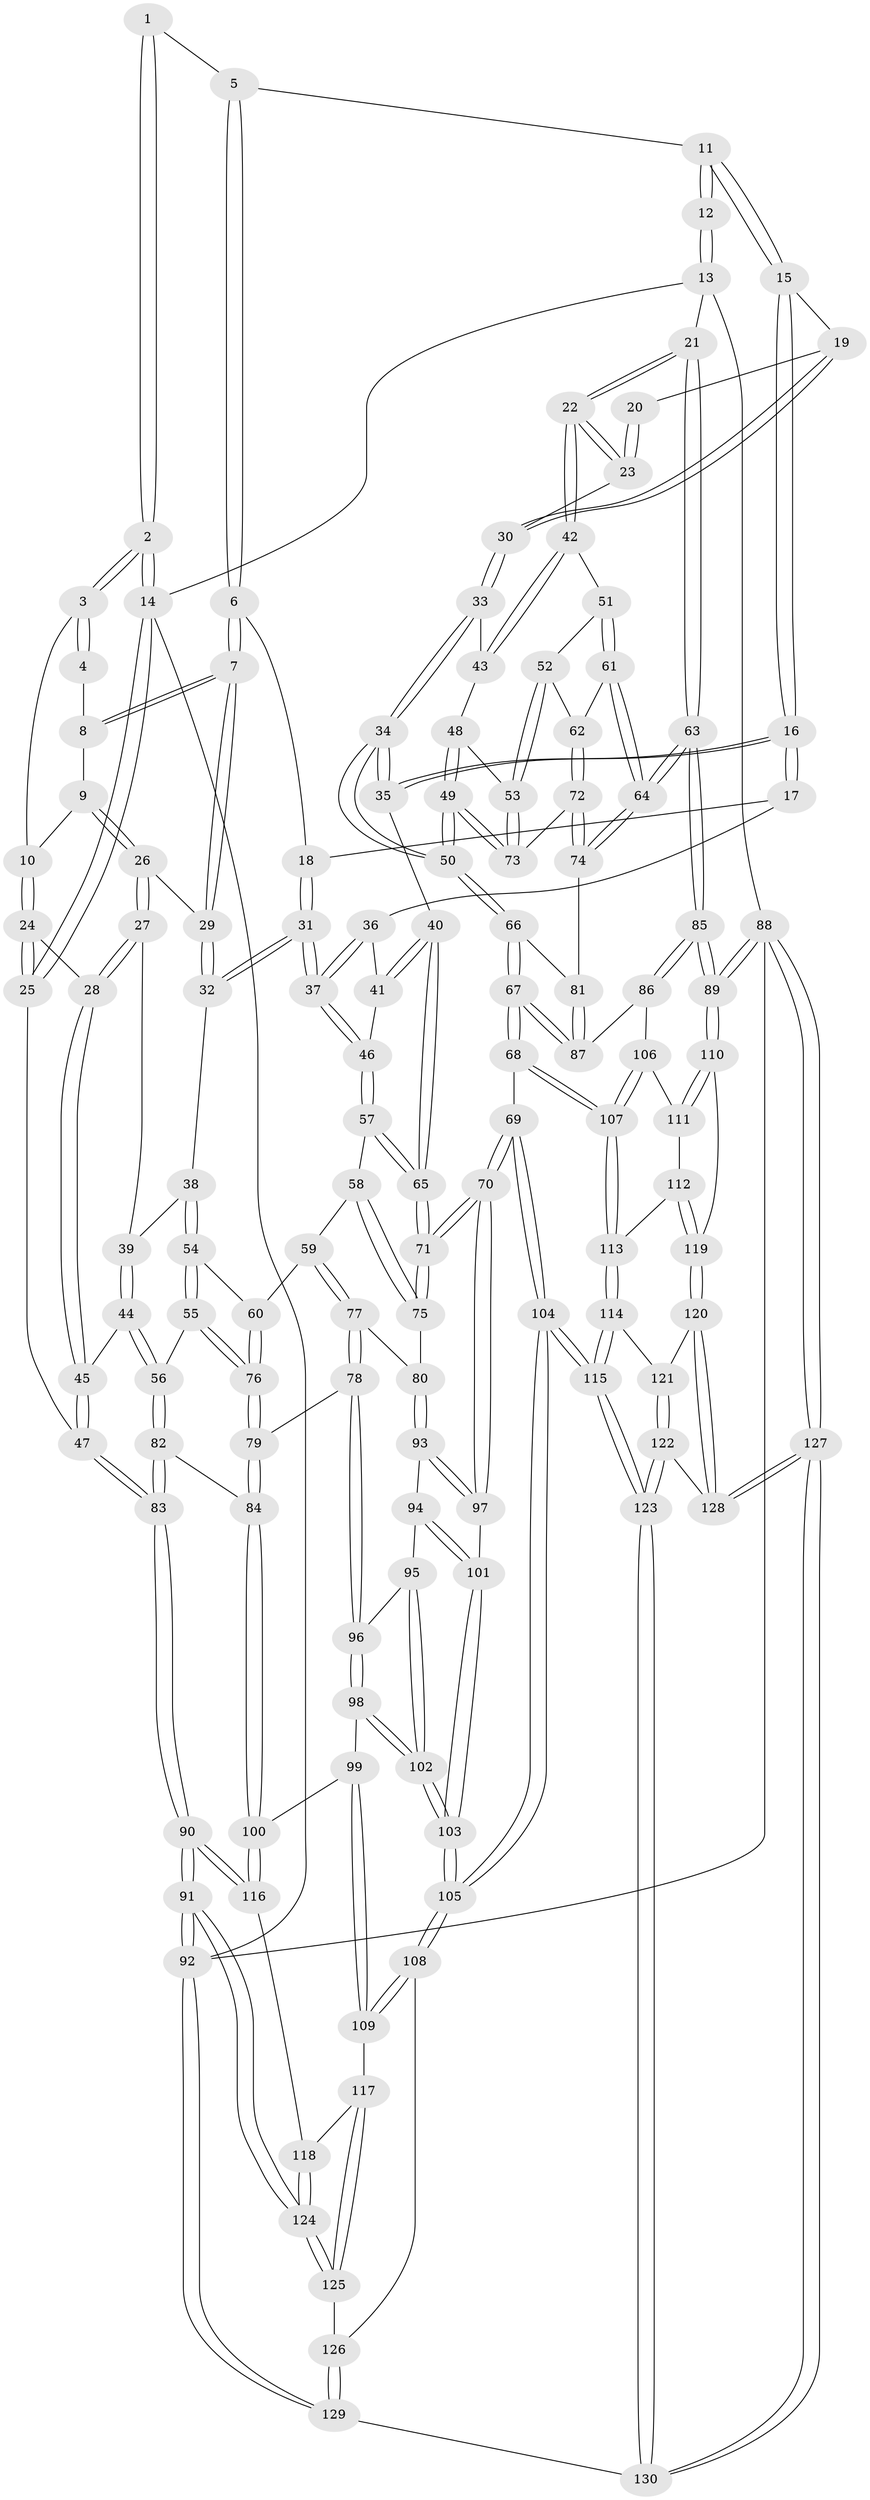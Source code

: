 // coarse degree distribution, {4: 0.5061728395061729, 7: 0.012345679012345678, 5: 0.2839506172839506, 2: 0.012345679012345678, 6: 0.08641975308641975, 3: 0.09876543209876543}
// Generated by graph-tools (version 1.1) at 2025/42/03/06/25 10:42:26]
// undirected, 130 vertices, 322 edges
graph export_dot {
graph [start="1"]
  node [color=gray90,style=filled];
  1 [pos="+0.26620184626316473+0"];
  2 [pos="+0+0"];
  3 [pos="+0.1286025379712468+0.06743620908575873"];
  4 [pos="+0.21874965835151067+0"];
  5 [pos="+0.44632258521879203+0"];
  6 [pos="+0.448555742332288+0.0210938579177456"];
  7 [pos="+0.3395493544959036+0.13474515553285238"];
  8 [pos="+0.2265910130976091+9.721252628493533e-05"];
  9 [pos="+0.21377878386358168+0.12188422546836356"];
  10 [pos="+0.1292781454301081+0.10087427308693402"];
  11 [pos="+0.6576543590205803+0"];
  12 [pos="+1+0"];
  13 [pos="+1+0"];
  14 [pos="+0+0"];
  15 [pos="+0.6551179789976517+0.13661417803402692"];
  16 [pos="+0.6225273556184708+0.1579308842255324"];
  17 [pos="+0.5477205051243239+0.13067703870453018"];
  18 [pos="+0.5358377340004652+0.12106160129785366"];
  19 [pos="+0.6960369629400355+0.12874912519416393"];
  20 [pos="+0.8590290547910485+0"];
  21 [pos="+1+0.19215563268103436"];
  22 [pos="+1+0.244120645788317"];
  23 [pos="+0.8570875592024124+0.1930085027393462"];
  24 [pos="+0.09522968111069159+0.12879853065449012"];
  25 [pos="+0+0"];
  26 [pos="+0.23801979619100916+0.1434640469364196"];
  27 [pos="+0.18786664404560804+0.218103547192267"];
  28 [pos="+0.07801057714331838+0.22119124097361587"];
  29 [pos="+0.33056118195808054+0.1482204994947909"];
  30 [pos="+0.8156218282554127+0.22285907144598813"];
  31 [pos="+0.3865893585622079+0.2655758417982831"];
  32 [pos="+0.34895485127781045+0.24037004284976307"];
  33 [pos="+0.8015561552760817+0.2592506949595805"];
  34 [pos="+0.7183024174551385+0.33545861350160316"];
  35 [pos="+0.643018673135687+0.2849956067116662"];
  36 [pos="+0.499050688984288+0.23715444802665286"];
  37 [pos="+0.4002903636801127+0.2797742853361493"];
  38 [pos="+0.2954293299427949+0.28030733746797415"];
  39 [pos="+0.21174092365437455+0.26264860818415325"];
  40 [pos="+0.5677335702934742+0.3240974543038075"];
  41 [pos="+0.5281756412214009+0.28203185075817344"];
  42 [pos="+0.9610575643006857+0.28736653297576187"];
  43 [pos="+0.8740332397853091+0.31251845047677773"];
  44 [pos="+0.14245045738026219+0.37363967526695835"];
  45 [pos="+0.06063420437850074+0.24044272769719915"];
  46 [pos="+0.40060419097370525+0.2804977340373865"];
  47 [pos="+0+0.2700155824249174"];
  48 [pos="+0.8735539571421048+0.3157478220816497"];
  49 [pos="+0.7408445816988488+0.3946517005505072"];
  50 [pos="+0.7345152529324901+0.39455996887534495"];
  51 [pos="+0.9511828686679359+0.31474317581674566"];
  52 [pos="+0.9108811406539402+0.3471619444491894"];
  53 [pos="+0.8708006783949017+0.3694065921335501"];
  54 [pos="+0.28491171341442056+0.31307047303035773"];
  55 [pos="+0.18394230558266428+0.4169920944552781"];
  56 [pos="+0.14571831120046244+0.3913927842580948"];
  57 [pos="+0.4168118118849977+0.32629233958834125"];
  58 [pos="+0.4019157326704544+0.351534337617743"];
  59 [pos="+0.3675848598205929+0.3803672150751692"];
  60 [pos="+0.3274826398978258+0.384029332593747"];
  61 [pos="+0.941900918729769+0.37138823965064677"];
  62 [pos="+0.9175456455137444+0.3823012597052779"];
  63 [pos="+1+0.5548670425579586"];
  64 [pos="+1+0.4952879862077753"];
  65 [pos="+0.5246897888039571+0.37272305489933005"];
  66 [pos="+0.6979400249761086+0.5189513094343848"];
  67 [pos="+0.6686512096916252+0.5703572880282226"];
  68 [pos="+0.6449611921912681+0.589400077879259"];
  69 [pos="+0.6364940898927182+0.587958985033326"];
  70 [pos="+0.6321224215643253+0.586120740812525"];
  71 [pos="+0.5355220804019429+0.5082986543076659"];
  72 [pos="+0.8714766024708277+0.40711372906558585"];
  73 [pos="+0.8619216842524434+0.40020945586502465"];
  74 [pos="+0.9006698176490956+0.45514101103387733"];
  75 [pos="+0.445322938741748+0.507908127452601"];
  76 [pos="+0.22850154943338472+0.4830622372284478"];
  77 [pos="+0.37190131067619975+0.5053202396854731"];
  78 [pos="+0.24037572406279914+0.5134707349522271"];
  79 [pos="+0.23749343134760056+0.5115085557232403"];
  80 [pos="+0.4110206915464387+0.5157797641933616"];
  81 [pos="+0.8700646000916755+0.4898178526077228"];
  82 [pos="+0+0.5186225687593811"];
  83 [pos="+0+0.5200807835648658"];
  84 [pos="+0.13282946082575972+0.5778368018174099"];
  85 [pos="+1+0.6728287687935758"];
  86 [pos="+0.9279509905411277+0.6228857125444459"];
  87 [pos="+0.8907056796882187+0.6035536996695995"];
  88 [pos="+1+1"];
  89 [pos="+1+0.9405376676883894"];
  90 [pos="+0+0.5894192496109097"];
  91 [pos="+0+1"];
  92 [pos="+0+1"];
  93 [pos="+0.397292975181941+0.5917737624195082"];
  94 [pos="+0.39019366988174875+0.6075833925902522"];
  95 [pos="+0.34865903588272157+0.6499821255404542"];
  96 [pos="+0.26409456334296644+0.5913155184029235"];
  97 [pos="+0.4804974810214441+0.6490844551177002"];
  98 [pos="+0.2412565515455733+0.6640494218261923"];
  99 [pos="+0.22411734727379465+0.6857466802391757"];
  100 [pos="+0.1332114363958541+0.7098921577168745"];
  101 [pos="+0.4491478212982183+0.669975385775192"];
  102 [pos="+0.36976825598651986+0.7384648365441988"];
  103 [pos="+0.3784531969337593+0.7573432898902227"];
  104 [pos="+0.4022040510407581+0.8724346242648998"];
  105 [pos="+0.37842054732032177+0.8419640478376595"];
  106 [pos="+0.8265467969565501+0.7049116872893542"];
  107 [pos="+0.6690878492957286+0.6566238803326951"];
  108 [pos="+0.33711753821219903+0.8310278881210065"];
  109 [pos="+0.29959746990030367+0.8099143990644552"];
  110 [pos="+0.8841918270594548+0.8251215172140433"];
  111 [pos="+0.8327060747762206+0.7181669050842862"];
  112 [pos="+0.7736929877051357+0.7676834502585279"];
  113 [pos="+0.6691131355475745+0.6569155783546947"];
  114 [pos="+0.6631466764619314+0.6909689756996815"];
  115 [pos="+0.42266842910273045+0.9184294882678526"];
  116 [pos="+0.11127592249833632+0.7415612525450347"];
  117 [pos="+0.2595977149397653+0.8020660917999302"];
  118 [pos="+0.11532958981057455+0.7652481962056208"];
  119 [pos="+0.8289338498929816+0.8276132892099674"];
  120 [pos="+0.7557512514767968+0.8698262817217505"];
  121 [pos="+0.6638198729827103+0.7291195801388839"];
  122 [pos="+0.6176881053763087+0.8911330166194963"];
  123 [pos="+0.4322768071822321+0.9504725110263291"];
  124 [pos="+0.08771359098328847+0.8513575268388411"];
  125 [pos="+0.13559005380061778+0.8759985801551788"];
  126 [pos="+0.16369209091309056+0.8925859643989502"];
  127 [pos="+0.8767208722158693+1"];
  128 [pos="+0.7179035773182816+0.9235776284636711"];
  129 [pos="+0.30296719007747275+1"];
  130 [pos="+0.396048581688723+1"];
  1 -- 2;
  1 -- 2;
  1 -- 5;
  2 -- 3;
  2 -- 3;
  2 -- 14;
  2 -- 14;
  3 -- 4;
  3 -- 4;
  3 -- 10;
  4 -- 8;
  5 -- 6;
  5 -- 6;
  5 -- 11;
  6 -- 7;
  6 -- 7;
  6 -- 18;
  7 -- 8;
  7 -- 8;
  7 -- 29;
  7 -- 29;
  8 -- 9;
  9 -- 10;
  9 -- 26;
  9 -- 26;
  10 -- 24;
  10 -- 24;
  11 -- 12;
  11 -- 12;
  11 -- 15;
  11 -- 15;
  12 -- 13;
  12 -- 13;
  13 -- 14;
  13 -- 21;
  13 -- 88;
  14 -- 25;
  14 -- 25;
  14 -- 92;
  15 -- 16;
  15 -- 16;
  15 -- 19;
  16 -- 17;
  16 -- 17;
  16 -- 35;
  16 -- 35;
  17 -- 18;
  17 -- 36;
  18 -- 31;
  18 -- 31;
  19 -- 20;
  19 -- 30;
  19 -- 30;
  20 -- 23;
  20 -- 23;
  21 -- 22;
  21 -- 22;
  21 -- 63;
  21 -- 63;
  22 -- 23;
  22 -- 23;
  22 -- 42;
  22 -- 42;
  23 -- 30;
  24 -- 25;
  24 -- 25;
  24 -- 28;
  25 -- 47;
  26 -- 27;
  26 -- 27;
  26 -- 29;
  27 -- 28;
  27 -- 28;
  27 -- 39;
  28 -- 45;
  28 -- 45;
  29 -- 32;
  29 -- 32;
  30 -- 33;
  30 -- 33;
  31 -- 32;
  31 -- 32;
  31 -- 37;
  31 -- 37;
  32 -- 38;
  33 -- 34;
  33 -- 34;
  33 -- 43;
  34 -- 35;
  34 -- 35;
  34 -- 50;
  34 -- 50;
  35 -- 40;
  36 -- 37;
  36 -- 37;
  36 -- 41;
  37 -- 46;
  37 -- 46;
  38 -- 39;
  38 -- 54;
  38 -- 54;
  39 -- 44;
  39 -- 44;
  40 -- 41;
  40 -- 41;
  40 -- 65;
  40 -- 65;
  41 -- 46;
  42 -- 43;
  42 -- 43;
  42 -- 51;
  43 -- 48;
  44 -- 45;
  44 -- 56;
  44 -- 56;
  45 -- 47;
  45 -- 47;
  46 -- 57;
  46 -- 57;
  47 -- 83;
  47 -- 83;
  48 -- 49;
  48 -- 49;
  48 -- 53;
  49 -- 50;
  49 -- 50;
  49 -- 73;
  49 -- 73;
  50 -- 66;
  50 -- 66;
  51 -- 52;
  51 -- 61;
  51 -- 61;
  52 -- 53;
  52 -- 53;
  52 -- 62;
  53 -- 73;
  53 -- 73;
  54 -- 55;
  54 -- 55;
  54 -- 60;
  55 -- 56;
  55 -- 76;
  55 -- 76;
  56 -- 82;
  56 -- 82;
  57 -- 58;
  57 -- 65;
  57 -- 65;
  58 -- 59;
  58 -- 75;
  58 -- 75;
  59 -- 60;
  59 -- 77;
  59 -- 77;
  60 -- 76;
  60 -- 76;
  61 -- 62;
  61 -- 64;
  61 -- 64;
  62 -- 72;
  62 -- 72;
  63 -- 64;
  63 -- 64;
  63 -- 85;
  63 -- 85;
  64 -- 74;
  64 -- 74;
  65 -- 71;
  65 -- 71;
  66 -- 67;
  66 -- 67;
  66 -- 81;
  67 -- 68;
  67 -- 68;
  67 -- 87;
  67 -- 87;
  68 -- 69;
  68 -- 107;
  68 -- 107;
  69 -- 70;
  69 -- 70;
  69 -- 104;
  69 -- 104;
  70 -- 71;
  70 -- 71;
  70 -- 97;
  70 -- 97;
  71 -- 75;
  71 -- 75;
  72 -- 73;
  72 -- 74;
  72 -- 74;
  74 -- 81;
  75 -- 80;
  76 -- 79;
  76 -- 79;
  77 -- 78;
  77 -- 78;
  77 -- 80;
  78 -- 79;
  78 -- 96;
  78 -- 96;
  79 -- 84;
  79 -- 84;
  80 -- 93;
  80 -- 93;
  81 -- 87;
  81 -- 87;
  82 -- 83;
  82 -- 83;
  82 -- 84;
  83 -- 90;
  83 -- 90;
  84 -- 100;
  84 -- 100;
  85 -- 86;
  85 -- 86;
  85 -- 89;
  85 -- 89;
  86 -- 87;
  86 -- 106;
  88 -- 89;
  88 -- 89;
  88 -- 127;
  88 -- 127;
  88 -- 92;
  89 -- 110;
  89 -- 110;
  90 -- 91;
  90 -- 91;
  90 -- 116;
  90 -- 116;
  91 -- 92;
  91 -- 92;
  91 -- 124;
  91 -- 124;
  92 -- 129;
  92 -- 129;
  93 -- 94;
  93 -- 97;
  93 -- 97;
  94 -- 95;
  94 -- 101;
  94 -- 101;
  95 -- 96;
  95 -- 102;
  95 -- 102;
  96 -- 98;
  96 -- 98;
  97 -- 101;
  98 -- 99;
  98 -- 102;
  98 -- 102;
  99 -- 100;
  99 -- 109;
  99 -- 109;
  100 -- 116;
  100 -- 116;
  101 -- 103;
  101 -- 103;
  102 -- 103;
  102 -- 103;
  103 -- 105;
  103 -- 105;
  104 -- 105;
  104 -- 105;
  104 -- 115;
  104 -- 115;
  105 -- 108;
  105 -- 108;
  106 -- 107;
  106 -- 107;
  106 -- 111;
  107 -- 113;
  107 -- 113;
  108 -- 109;
  108 -- 109;
  108 -- 126;
  109 -- 117;
  110 -- 111;
  110 -- 111;
  110 -- 119;
  111 -- 112;
  112 -- 113;
  112 -- 119;
  112 -- 119;
  113 -- 114;
  113 -- 114;
  114 -- 115;
  114 -- 115;
  114 -- 121;
  115 -- 123;
  115 -- 123;
  116 -- 118;
  117 -- 118;
  117 -- 125;
  117 -- 125;
  118 -- 124;
  118 -- 124;
  119 -- 120;
  119 -- 120;
  120 -- 121;
  120 -- 128;
  120 -- 128;
  121 -- 122;
  121 -- 122;
  122 -- 123;
  122 -- 123;
  122 -- 128;
  123 -- 130;
  123 -- 130;
  124 -- 125;
  124 -- 125;
  125 -- 126;
  126 -- 129;
  126 -- 129;
  127 -- 128;
  127 -- 128;
  127 -- 130;
  127 -- 130;
  129 -- 130;
}
